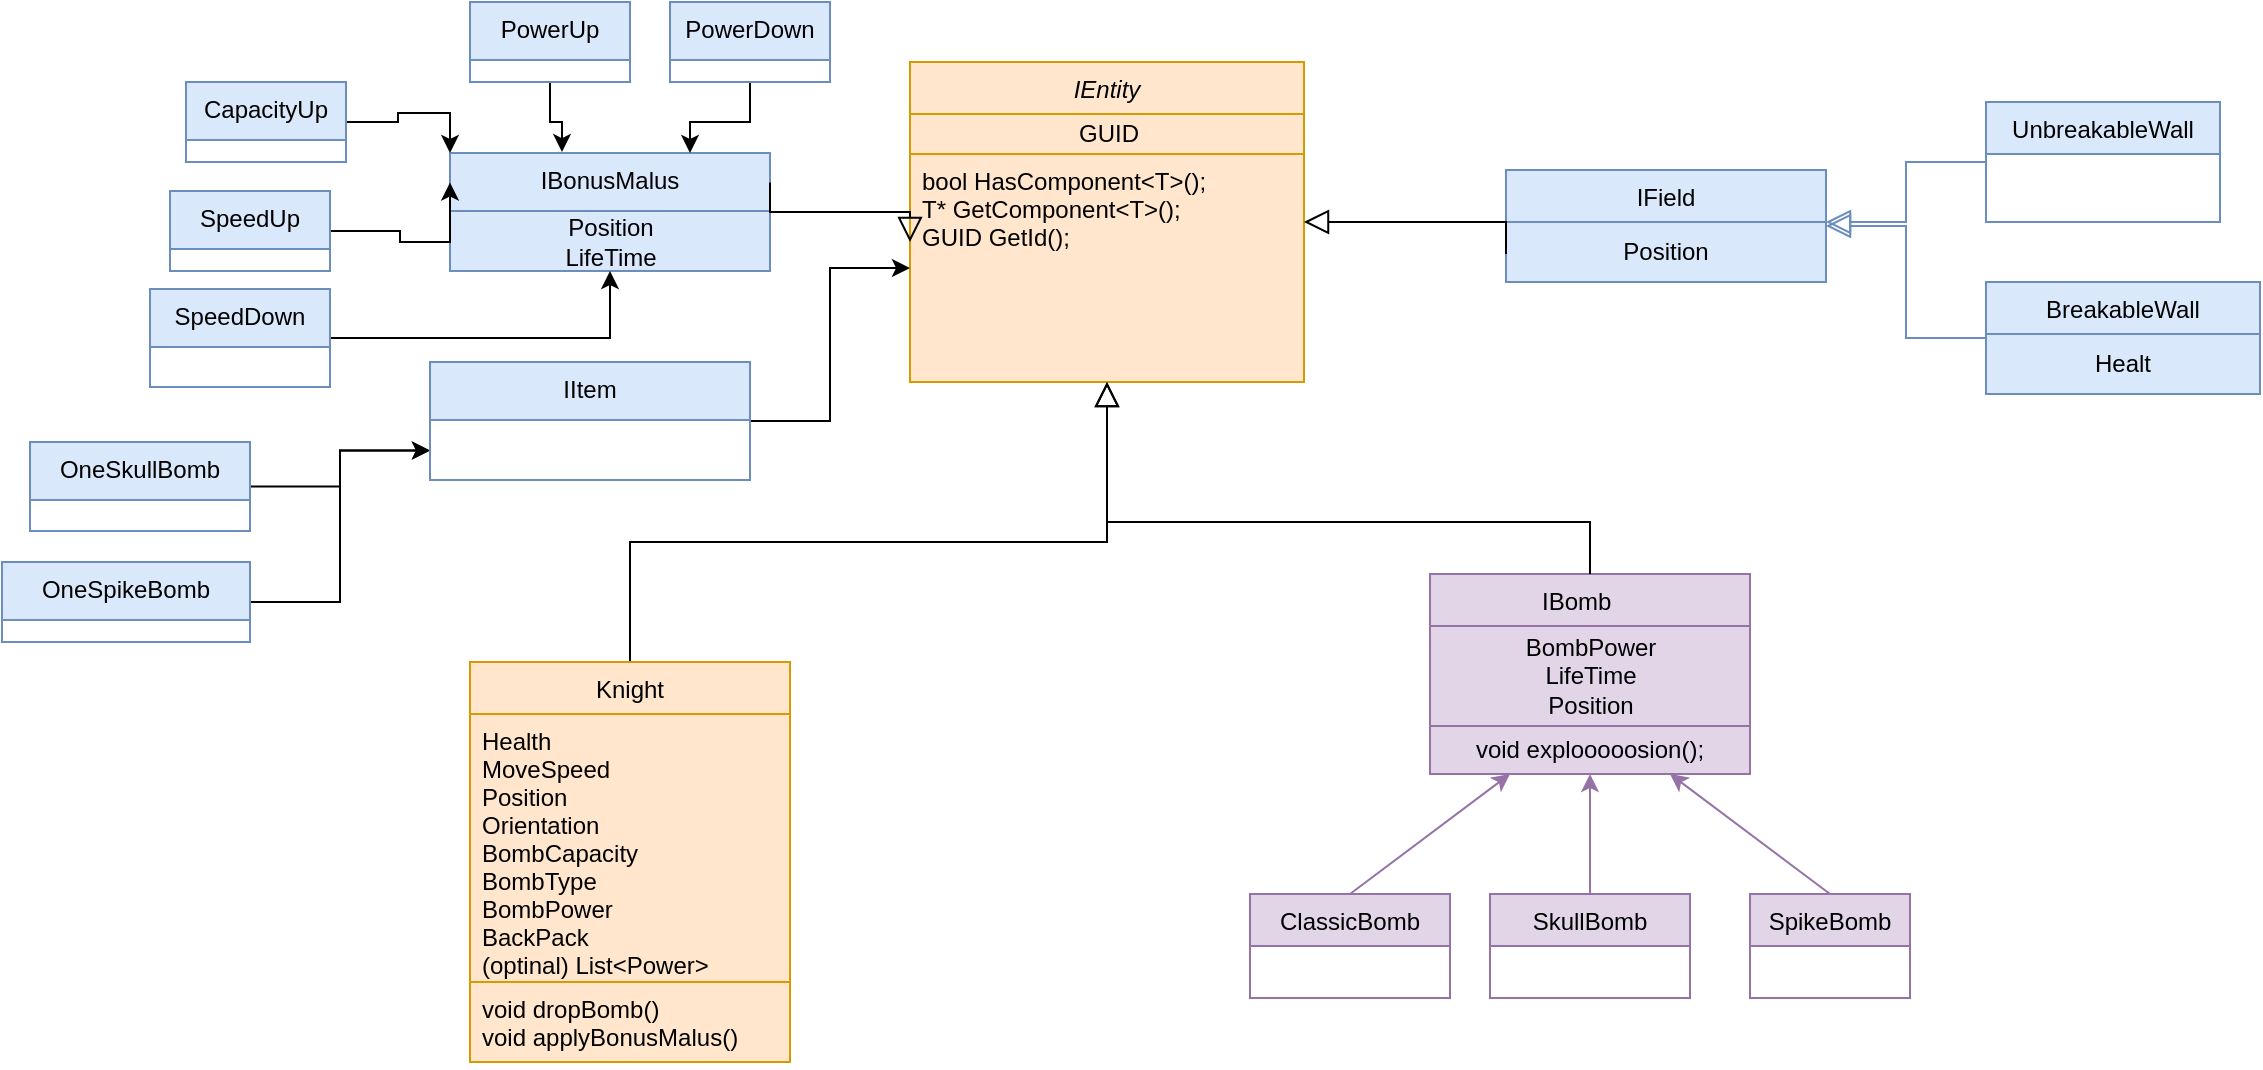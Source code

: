 <mxfile version="18.1.3" type="github" pages="4">
  <diagram id="C5RBs43oDa-KdzZeNtuy" name="Entity">
    <mxGraphModel dx="3076" dy="794" grid="1" gridSize="10" guides="1" tooltips="1" connect="1" arrows="1" fold="1" page="1" pageScale="1" pageWidth="827" pageHeight="1169" math="0" shadow="0">
      <root>
        <mxCell id="WIyWlLk6GJQsqaUBKTNV-0" />
        <mxCell id="WIyWlLk6GJQsqaUBKTNV-1" parent="WIyWlLk6GJQsqaUBKTNV-0" />
        <mxCell id="zkfFHV4jXpPFQw0GAbJ--0" value="IEntity" style="swimlane;fontStyle=2;align=center;verticalAlign=top;childLayout=stackLayout;horizontal=1;startSize=26;horizontalStack=0;resizeParent=1;resizeLast=0;collapsible=1;marginBottom=0;rounded=0;shadow=0;strokeWidth=1;fillColor=#ffe6cc;strokeColor=#d79b00;" parent="WIyWlLk6GJQsqaUBKTNV-1" vertex="1">
          <mxGeometry x="-900" y="60" width="197" height="160" as="geometry">
            <mxRectangle x="220" y="120" width="160" height="26" as="alternateBounds" />
          </mxGeometry>
        </mxCell>
        <mxCell id="5qYCSeuJUYiYYrYhOCEf-10" value="GUID" style="text;html=1;align=center;verticalAlign=middle;resizable=0;points=[];autosize=1;strokeColor=#d79b00;fillColor=#ffe6cc;" parent="zkfFHV4jXpPFQw0GAbJ--0" vertex="1">
          <mxGeometry y="26" width="197" height="20" as="geometry" />
        </mxCell>
        <mxCell id="5qYCSeuJUYiYYrYhOCEf-12" value="bool HasComponent&lt;T&gt;();&#xa;T* GetComponent&lt;T&gt;();&#xa;GUID GetId();" style="text;align=left;verticalAlign=top;spacingLeft=4;spacingRight=4;overflow=hidden;rotatable=0;points=[[0,0.5],[1,0.5]];portConstraint=eastwest;strokeColor=#d79b00;fillColor=#ffe6cc;" parent="zkfFHV4jXpPFQw0GAbJ--0" vertex="1">
          <mxGeometry y="46" width="197" height="114" as="geometry" />
        </mxCell>
        <mxCell id="zkfFHV4jXpPFQw0GAbJ--16" value="" style="endArrow=block;endSize=10;endFill=0;shadow=0;strokeWidth=1;rounded=0;edgeStyle=elbowEdgeStyle;elbow=vertical;exitX=0.5;exitY=0;exitDx=0;exitDy=0;entryX=0.5;entryY=1;entryDx=0;entryDy=0;" parent="WIyWlLk6GJQsqaUBKTNV-1" source="5qYCSeuJUYiYYrYhOCEf-31" target="zkfFHV4jXpPFQw0GAbJ--0" edge="1">
          <mxGeometry width="160" relative="1" as="geometry">
            <mxPoint x="-880" y="340" as="sourcePoint" />
            <mxPoint x="-940" y="251" as="targetPoint" />
            <Array as="points">
              <mxPoint x="-910" y="300" />
            </Array>
          </mxGeometry>
        </mxCell>
        <mxCell id="pifteaphSLK5if9iPqi3-0" value="IField" style="swimlane;fontStyle=0;align=center;verticalAlign=top;childLayout=stackLayout;horizontal=1;startSize=26;horizontalStack=0;resizeParent=1;resizeLast=0;collapsible=1;marginBottom=0;rounded=0;shadow=0;strokeWidth=1;fillColor=#dae8fc;strokeColor=#6c8ebf;" parent="WIyWlLk6GJQsqaUBKTNV-1" vertex="1">
          <mxGeometry x="-602" y="114" width="160" height="56" as="geometry">
            <mxRectangle x="130" y="380" width="160" height="26" as="alternateBounds" />
          </mxGeometry>
        </mxCell>
        <mxCell id="pifteaphSLK5if9iPqi3-10" value="Position" style="text;html=1;strokeColor=#6c8ebf;fillColor=#dae8fc;align=center;verticalAlign=middle;whiteSpace=wrap;rounded=0;" parent="pifteaphSLK5if9iPqi3-0" vertex="1">
          <mxGeometry y="26" width="160" height="30" as="geometry" />
        </mxCell>
        <mxCell id="pifteaphSLK5if9iPqi3-2" value="" style="endArrow=block;endSize=10;endFill=0;shadow=0;strokeWidth=1;rounded=0;edgeStyle=elbowEdgeStyle;elbow=vertical;entryX=1;entryY=0.5;entryDx=0;entryDy=0;exitX=0;exitY=0.75;exitDx=0;exitDy=0;" parent="WIyWlLk6GJQsqaUBKTNV-1" source="pifteaphSLK5if9iPqi3-0" target="zkfFHV4jXpPFQw0GAbJ--0" edge="1">
          <mxGeometry width="160" relative="1" as="geometry">
            <mxPoint x="-791.5" y="350.0" as="sourcePoint" />
            <mxPoint x="-630" y="130" as="targetPoint" />
            <Array as="points">
              <mxPoint x="-550" y="140" />
            </Array>
          </mxGeometry>
        </mxCell>
        <mxCell id="pifteaphSLK5if9iPqi3-3" value="BreakableWall" style="swimlane;fontStyle=0;align=center;verticalAlign=top;childLayout=stackLayout;horizontal=1;startSize=26;horizontalStack=0;resizeParent=1;resizeLast=0;collapsible=1;marginBottom=0;rounded=0;shadow=0;strokeWidth=1;fillColor=#dae8fc;strokeColor=#6c8ebf;" parent="WIyWlLk6GJQsqaUBKTNV-1" vertex="1">
          <mxGeometry x="-362" y="170" width="137" height="56" as="geometry">
            <mxRectangle x="130" y="380" width="160" height="26" as="alternateBounds" />
          </mxGeometry>
        </mxCell>
        <mxCell id="pifteaphSLK5if9iPqi3-8" value="Healt" style="text;html=1;strokeColor=#6c8ebf;fillColor=#dae8fc;align=center;verticalAlign=middle;whiteSpace=wrap;rounded=0;" parent="pifteaphSLK5if9iPqi3-3" vertex="1">
          <mxGeometry y="26" width="137" height="30" as="geometry" />
        </mxCell>
        <mxCell id="pifteaphSLK5if9iPqi3-4" value="UnbreakableWall" style="swimlane;fontStyle=0;align=center;verticalAlign=top;childLayout=stackLayout;horizontal=1;startSize=26;horizontalStack=0;resizeParent=1;resizeLast=0;collapsible=1;marginBottom=0;rounded=0;shadow=0;strokeWidth=1;fillColor=#dae8fc;strokeColor=#6c8ebf;" parent="WIyWlLk6GJQsqaUBKTNV-1" vertex="1">
          <mxGeometry x="-362" y="80" width="117" height="60" as="geometry">
            <mxRectangle x="130" y="380" width="160" height="26" as="alternateBounds" />
          </mxGeometry>
        </mxCell>
        <mxCell id="pifteaphSLK5if9iPqi3-5" value="" style="endArrow=block;endSize=10;endFill=0;shadow=0;strokeWidth=1;rounded=0;edgeStyle=elbowEdgeStyle;elbow=vertical;entryX=1;entryY=0.5;entryDx=0;entryDy=0;fillColor=#dae8fc;strokeColor=#6c8ebf;" parent="WIyWlLk6GJQsqaUBKTNV-1" source="pifteaphSLK5if9iPqi3-3" target="pifteaphSLK5if9iPqi3-0" edge="1">
          <mxGeometry width="160" relative="1" as="geometry">
            <mxPoint x="-820.5" y="364.0" as="sourcePoint" />
            <mxPoint x="-820.5" y="242" as="targetPoint" />
          </mxGeometry>
        </mxCell>
        <mxCell id="pifteaphSLK5if9iPqi3-6" value="" style="endArrow=block;endSize=10;endFill=0;shadow=0;strokeWidth=1;rounded=0;edgeStyle=elbowEdgeStyle;elbow=vertical;fillColor=#dae8fc;strokeColor=#6c8ebf;entryX=1;entryY=0;entryDx=0;entryDy=0;" parent="WIyWlLk6GJQsqaUBKTNV-1" source="pifteaphSLK5if9iPqi3-4" target="pifteaphSLK5if9iPqi3-10" edge="1">
          <mxGeometry width="160" relative="1" as="geometry">
            <mxPoint x="-810.5" y="374.0" as="sourcePoint" />
            <mxPoint x="-379" y="174" as="targetPoint" />
          </mxGeometry>
        </mxCell>
        <mxCell id="5qYCSeuJUYiYYrYhOCEf-0" value="IBomb    " style="swimlane;fontStyle=0;align=center;verticalAlign=top;childLayout=stackLayout;horizontal=1;startSize=26;horizontalStack=0;resizeParent=1;resizeLast=0;collapsible=1;marginBottom=0;rounded=0;shadow=0;strokeWidth=1;fillColor=#e1d5e7;strokeColor=#9673a6;" parent="WIyWlLk6GJQsqaUBKTNV-1" vertex="1">
          <mxGeometry x="-640" y="316" width="160" height="100" as="geometry">
            <mxRectangle x="340" y="380" width="170" height="26" as="alternateBounds" />
          </mxGeometry>
        </mxCell>
        <mxCell id="5qYCSeuJUYiYYrYhOCEf-7" value="&lt;span style=&quot;text-align: left;&quot;&gt;BombPower&lt;/span&gt;&lt;br&gt;LifeTime&lt;br&gt;Position" style="text;html=1;align=center;verticalAlign=middle;resizable=0;points=[];autosize=1;strokeColor=#9673a6;fillColor=#e1d5e7;" parent="5qYCSeuJUYiYYrYhOCEf-0" vertex="1">
          <mxGeometry y="26" width="160" height="50" as="geometry" />
        </mxCell>
        <mxCell id="5qYCSeuJUYiYYrYhOCEf-29" style="edgeStyle=orthogonalEdgeStyle;rounded=0;orthogonalLoop=1;jettySize=auto;html=1;exitX=0.75;exitY=1;exitDx=0;exitDy=0;entryX=0.75;entryY=1;entryDx=0;entryDy=0;fillColor=#e1d5e7;strokeColor=#9673a6;" parent="5qYCSeuJUYiYYrYhOCEf-0" source="5qYCSeuJUYiYYrYhOCEf-17" target="5qYCSeuJUYiYYrYhOCEf-0" edge="1">
          <mxGeometry relative="1" as="geometry" />
        </mxCell>
        <mxCell id="5qYCSeuJUYiYYrYhOCEf-17" value="void explooooosion();" style="rounded=0;whiteSpace=wrap;html=1;fillColor=#e1d5e7;strokeColor=#9673a6;" parent="5qYCSeuJUYiYYrYhOCEf-0" vertex="1">
          <mxGeometry y="76" width="160" height="24" as="geometry" />
        </mxCell>
        <mxCell id="PsEo_9m_xBXRtt-Qtowm-5" value="" style="endArrow=block;endSize=10;endFill=0;shadow=0;strokeWidth=1;rounded=0;edgeStyle=elbowEdgeStyle;elbow=vertical;entryX=0.5;entryY=1;entryDx=0;entryDy=0;exitX=0.5;exitY=0;exitDx=0;exitDy=0;" parent="WIyWlLk6GJQsqaUBKTNV-1" source="5qYCSeuJUYiYYrYhOCEf-0" target="zkfFHV4jXpPFQw0GAbJ--0" edge="1">
          <mxGeometry width="160" relative="1" as="geometry">
            <mxPoint x="-640" y="340" as="sourcePoint" />
            <mxPoint x="-800" y="220" as="targetPoint" />
            <Array as="points">
              <mxPoint x="-730" y="290" />
            </Array>
          </mxGeometry>
        </mxCell>
        <mxCell id="5qYCSeuJUYiYYrYhOCEf-4" value="ClassicBomb" style="swimlane;fontStyle=0;align=center;verticalAlign=top;childLayout=stackLayout;horizontal=1;startSize=26;horizontalStack=0;resizeParent=1;resizeLast=0;collapsible=1;marginBottom=0;rounded=0;shadow=0;strokeWidth=1;fillColor=#e1d5e7;strokeColor=#9673a6;" parent="WIyWlLk6GJQsqaUBKTNV-1" vertex="1">
          <mxGeometry x="-730" y="476" width="100" height="52" as="geometry">
            <mxRectangle x="340" y="380" width="170" height="26" as="alternateBounds" />
          </mxGeometry>
        </mxCell>
        <mxCell id="5qYCSeuJUYiYYrYhOCEf-13" value="SpikeBomb" style="swimlane;fontStyle=0;align=center;verticalAlign=top;childLayout=stackLayout;horizontal=1;startSize=26;horizontalStack=0;resizeParent=1;resizeLast=0;collapsible=1;marginBottom=0;rounded=0;shadow=0;strokeWidth=1;fillColor=#e1d5e7;strokeColor=#9673a6;" parent="WIyWlLk6GJQsqaUBKTNV-1" vertex="1">
          <mxGeometry x="-480" y="476" width="80" height="52" as="geometry">
            <mxRectangle x="340" y="380" width="170" height="26" as="alternateBounds" />
          </mxGeometry>
        </mxCell>
        <mxCell id="5qYCSeuJUYiYYrYhOCEf-23" value="" style="endArrow=classic;html=1;rounded=0;entryX=0.25;entryY=1;entryDx=0;entryDy=0;exitX=0.5;exitY=0;exitDx=0;exitDy=0;fillColor=#e1d5e7;strokeColor=#9673a6;" parent="WIyWlLk6GJQsqaUBKTNV-1" source="5qYCSeuJUYiYYrYhOCEf-4" target="5qYCSeuJUYiYYrYhOCEf-0" edge="1">
          <mxGeometry width="50" height="50" relative="1" as="geometry">
            <mxPoint x="-720" y="406" as="sourcePoint" />
            <mxPoint x="-670" y="356" as="targetPoint" />
          </mxGeometry>
        </mxCell>
        <mxCell id="5qYCSeuJUYiYYrYhOCEf-24" value="" style="endArrow=classic;html=1;rounded=0;entryX=0.75;entryY=1;entryDx=0;entryDy=0;exitX=0.5;exitY=0;exitDx=0;exitDy=0;fillColor=#e1d5e7;strokeColor=#9673a6;" parent="WIyWlLk6GJQsqaUBKTNV-1" source="5qYCSeuJUYiYYrYhOCEf-13" target="5qYCSeuJUYiYYrYhOCEf-17" edge="1">
          <mxGeometry width="50" height="50" relative="1" as="geometry">
            <mxPoint x="-580" y="514" as="sourcePoint" />
            <mxPoint x="-530" y="476.0" as="targetPoint" />
          </mxGeometry>
        </mxCell>
        <mxCell id="9gQlc3UvzQQbZU1a2G_2-1" style="edgeStyle=orthogonalEdgeStyle;rounded=0;orthogonalLoop=1;jettySize=auto;html=1;entryX=0.5;entryY=1;entryDx=0;entryDy=0;fillColor=#e1d5e7;strokeColor=#9673a6;" parent="WIyWlLk6GJQsqaUBKTNV-1" source="5qYCSeuJUYiYYrYhOCEf-25" target="5qYCSeuJUYiYYrYhOCEf-0" edge="1">
          <mxGeometry relative="1" as="geometry" />
        </mxCell>
        <mxCell id="5qYCSeuJUYiYYrYhOCEf-25" value="SkullBomb" style="swimlane;fontStyle=0;align=center;verticalAlign=top;childLayout=stackLayout;horizontal=1;startSize=26;horizontalStack=0;resizeParent=1;resizeLast=0;collapsible=1;marginBottom=0;rounded=0;shadow=0;strokeWidth=1;fillColor=#e1d5e7;strokeColor=#9673a6;" parent="WIyWlLk6GJQsqaUBKTNV-1" vertex="1">
          <mxGeometry x="-610" y="476" width="100" height="52" as="geometry">
            <mxRectangle x="340" y="380" width="170" height="26" as="alternateBounds" />
          </mxGeometry>
        </mxCell>
        <mxCell id="5qYCSeuJUYiYYrYhOCEf-31" value="Knight" style="swimlane;fontStyle=0;align=center;verticalAlign=top;childLayout=stackLayout;horizontal=1;startSize=26;horizontalStack=0;resizeParent=1;resizeLast=0;collapsible=1;marginBottom=0;rounded=0;shadow=0;strokeWidth=1;fillColor=#ffe6cc;strokeColor=#d79b00;" parent="WIyWlLk6GJQsqaUBKTNV-1" vertex="1">
          <mxGeometry x="-1120" y="360" width="160" height="200" as="geometry">
            <mxRectangle x="130" y="380" width="160" height="26" as="alternateBounds" />
          </mxGeometry>
        </mxCell>
        <mxCell id="5qYCSeuJUYiYYrYhOCEf-32" value="Health&#xa;MoveSpeed&#xa;Position&#xa;Orientation&#xa;BombCapacity&#xa;BombType&#xa;BombPower&#xa;BackPack&#xa;(optinal) List&lt;Power&gt;" style="text;align=left;verticalAlign=top;spacingLeft=4;spacingRight=4;overflow=hidden;rotatable=0;points=[[0,0.5],[1,0.5]];portConstraint=eastwest;fillColor=#ffe6cc;strokeColor=#d79b00;" parent="5qYCSeuJUYiYYrYhOCEf-31" vertex="1">
          <mxGeometry y="26" width="160" height="134" as="geometry" />
        </mxCell>
        <mxCell id="5qYCSeuJUYiYYrYhOCEf-33" value="void dropBomb()&#xa;void applyBonusMalus()" style="text;align=left;verticalAlign=top;spacingLeft=4;spacingRight=4;overflow=hidden;rotatable=0;points=[[0,0.5],[1,0.5]];portConstraint=eastwest;fillColor=#ffe6cc;strokeColor=#d79b00;" parent="5qYCSeuJUYiYYrYhOCEf-31" vertex="1">
          <mxGeometry y="160" width="160" height="40" as="geometry" />
        </mxCell>
        <mxCell id="5qYCSeuJUYiYYrYhOCEf-34" value="IBonusMalus" style="swimlane;fontStyle=0;align=center;verticalAlign=top;childLayout=stackLayout;horizontal=1;startSize=29;horizontalStack=0;resizeParent=1;resizeLast=0;collapsible=1;marginBottom=0;rounded=0;shadow=0;strokeWidth=1;fillColor=#dae8fc;strokeColor=#6c8ebf;" parent="WIyWlLk6GJQsqaUBKTNV-1" vertex="1">
          <mxGeometry x="-1130" y="105.5" width="160" height="59" as="geometry">
            <mxRectangle x="130" y="380" width="160" height="26" as="alternateBounds" />
          </mxGeometry>
        </mxCell>
        <mxCell id="5qYCSeuJUYiYYrYhOCEf-35" value="Position&lt;br&gt;LifeTime" style="text;html=1;align=center;verticalAlign=middle;resizable=0;points=[];autosize=1;fillColor=#dae8fc;strokeColor=#6c8ebf;" parent="5qYCSeuJUYiYYrYhOCEf-34" vertex="1">
          <mxGeometry y="29" width="160" height="30" as="geometry" />
        </mxCell>
        <mxCell id="5qYCSeuJUYiYYrYhOCEf-39" value="" style="endArrow=block;endSize=10;endFill=0;shadow=0;strokeWidth=1;rounded=0;edgeStyle=elbowEdgeStyle;elbow=vertical;exitX=1;exitY=0.25;exitDx=0;exitDy=0;" parent="WIyWlLk6GJQsqaUBKTNV-1" source="5qYCSeuJUYiYYrYhOCEf-34" edge="1">
          <mxGeometry width="160" relative="1" as="geometry">
            <mxPoint x="-1060" y="170" as="sourcePoint" />
            <mxPoint x="-900" y="150" as="targetPoint" />
          </mxGeometry>
        </mxCell>
        <mxCell id="5qYCSeuJUYiYYrYhOCEf-74" style="edgeStyle=orthogonalEdgeStyle;rounded=0;orthogonalLoop=1;jettySize=auto;html=1;entryX=0.35;entryY=-0.008;entryDx=0;entryDy=0;entryPerimeter=0;" parent="WIyWlLk6GJQsqaUBKTNV-1" source="5qYCSeuJUYiYYrYhOCEf-42" target="5qYCSeuJUYiYYrYhOCEf-34" edge="1">
          <mxGeometry relative="1" as="geometry" />
        </mxCell>
        <mxCell id="5qYCSeuJUYiYYrYhOCEf-42" value="PowerUp" style="swimlane;fontStyle=0;align=center;verticalAlign=top;childLayout=stackLayout;horizontal=1;startSize=29;horizontalStack=0;resizeParent=1;resizeLast=0;collapsible=1;marginBottom=0;rounded=0;shadow=0;strokeWidth=1;fillColor=#dae8fc;strokeColor=#6c8ebf;" parent="WIyWlLk6GJQsqaUBKTNV-1" vertex="1">
          <mxGeometry x="-1120" y="30" width="80" height="40" as="geometry">
            <mxRectangle x="130" y="380" width="160" height="26" as="alternateBounds" />
          </mxGeometry>
        </mxCell>
        <mxCell id="5qYCSeuJUYiYYrYhOCEf-78" style="edgeStyle=orthogonalEdgeStyle;rounded=0;orthogonalLoop=1;jettySize=auto;html=1;entryX=0;entryY=0.25;entryDx=0;entryDy=0;" parent="WIyWlLk6GJQsqaUBKTNV-1" source="5qYCSeuJUYiYYrYhOCEf-47" target="5qYCSeuJUYiYYrYhOCEf-34" edge="1">
          <mxGeometry relative="1" as="geometry">
            <Array as="points">
              <mxPoint x="-1155" y="145" />
              <mxPoint x="-1155" y="150" />
            </Array>
          </mxGeometry>
        </mxCell>
        <mxCell id="5qYCSeuJUYiYYrYhOCEf-47" value="SpeedUp" style="swimlane;fontStyle=0;align=center;verticalAlign=top;childLayout=stackLayout;horizontal=1;startSize=29;horizontalStack=0;resizeParent=1;resizeLast=0;collapsible=1;marginBottom=0;rounded=0;shadow=0;strokeWidth=1;fillColor=#dae8fc;strokeColor=#6c8ebf;" parent="WIyWlLk6GJQsqaUBKTNV-1" vertex="1">
          <mxGeometry x="-1270" y="124.5" width="80" height="40" as="geometry">
            <mxRectangle x="130" y="380" width="160" height="26" as="alternateBounds" />
          </mxGeometry>
        </mxCell>
        <mxCell id="5qYCSeuJUYiYYrYhOCEf-79" style="edgeStyle=orthogonalEdgeStyle;rounded=0;orthogonalLoop=1;jettySize=auto;html=1;exitX=1;exitY=0.5;exitDx=0;exitDy=0;" parent="WIyWlLk6GJQsqaUBKTNV-1" source="5qYCSeuJUYiYYrYhOCEf-51" target="5qYCSeuJUYiYYrYhOCEf-35" edge="1">
          <mxGeometry relative="1" as="geometry" />
        </mxCell>
        <mxCell id="5qYCSeuJUYiYYrYhOCEf-51" value="SpeedDown" style="swimlane;fontStyle=0;align=center;verticalAlign=top;childLayout=stackLayout;horizontal=1;startSize=29;horizontalStack=0;resizeParent=1;resizeLast=0;collapsible=1;marginBottom=0;rounded=0;shadow=0;strokeWidth=1;fillColor=#dae8fc;strokeColor=#6c8ebf;" parent="WIyWlLk6GJQsqaUBKTNV-1" vertex="1">
          <mxGeometry x="-1280" y="173.5" width="90" height="49" as="geometry">
            <mxRectangle x="130" y="380" width="160" height="26" as="alternateBounds" />
          </mxGeometry>
        </mxCell>
        <mxCell id="5qYCSeuJUYiYYrYhOCEf-76" style="edgeStyle=orthogonalEdgeStyle;rounded=0;orthogonalLoop=1;jettySize=auto;html=1;entryX=0;entryY=0;entryDx=0;entryDy=0;" parent="WIyWlLk6GJQsqaUBKTNV-1" source="5qYCSeuJUYiYYrYhOCEf-53" target="5qYCSeuJUYiYYrYhOCEf-34" edge="1">
          <mxGeometry relative="1" as="geometry" />
        </mxCell>
        <mxCell id="5qYCSeuJUYiYYrYhOCEf-53" value="CapacityUp" style="swimlane;fontStyle=0;align=center;verticalAlign=top;childLayout=stackLayout;horizontal=1;startSize=29;horizontalStack=0;resizeParent=1;resizeLast=0;collapsible=1;marginBottom=0;rounded=0;shadow=0;strokeWidth=1;fillColor=#dae8fc;strokeColor=#6c8ebf;" parent="WIyWlLk6GJQsqaUBKTNV-1" vertex="1">
          <mxGeometry x="-1262" y="70" width="80" height="40" as="geometry">
            <mxRectangle x="130" y="380" width="160" height="26" as="alternateBounds" />
          </mxGeometry>
        </mxCell>
        <mxCell id="sA8n1l4aLInA6auTdc-I-3" style="edgeStyle=orthogonalEdgeStyle;rounded=0;orthogonalLoop=1;jettySize=auto;html=1;entryX=0;entryY=0.75;entryDx=0;entryDy=0;" edge="1" parent="WIyWlLk6GJQsqaUBKTNV-1" source="5qYCSeuJUYiYYrYhOCEf-57" target="sA8n1l4aLInA6auTdc-I-0">
          <mxGeometry relative="1" as="geometry" />
        </mxCell>
        <mxCell id="5qYCSeuJUYiYYrYhOCEf-57" value="OneSpikeBomb" style="swimlane;fontStyle=0;align=center;verticalAlign=top;childLayout=stackLayout;horizontal=1;startSize=29;horizontalStack=0;resizeParent=1;resizeLast=0;collapsible=1;marginBottom=0;rounded=0;shadow=0;strokeWidth=1;fillColor=#dae8fc;strokeColor=#6c8ebf;" parent="WIyWlLk6GJQsqaUBKTNV-1" vertex="1">
          <mxGeometry x="-1354" y="310" width="124" height="40" as="geometry">
            <mxRectangle x="130" y="380" width="160" height="26" as="alternateBounds" />
          </mxGeometry>
        </mxCell>
        <mxCell id="5qYCSeuJUYiYYrYhOCEf-75" style="edgeStyle=orthogonalEdgeStyle;rounded=0;orthogonalLoop=1;jettySize=auto;html=1;entryX=0.75;entryY=0;entryDx=0;entryDy=0;" parent="WIyWlLk6GJQsqaUBKTNV-1" source="5qYCSeuJUYiYYrYhOCEf-45" target="5qYCSeuJUYiYYrYhOCEf-34" edge="1">
          <mxGeometry relative="1" as="geometry" />
        </mxCell>
        <mxCell id="5qYCSeuJUYiYYrYhOCEf-45" value="PowerDown" style="swimlane;fontStyle=0;align=center;verticalAlign=top;childLayout=stackLayout;horizontal=1;startSize=29;horizontalStack=0;resizeParent=1;resizeLast=0;collapsible=1;marginBottom=0;rounded=0;shadow=0;strokeWidth=1;fillColor=#dae8fc;strokeColor=#6c8ebf;" parent="WIyWlLk6GJQsqaUBKTNV-1" vertex="1">
          <mxGeometry x="-1020" y="30" width="80" height="40" as="geometry">
            <mxRectangle x="130" y="380" width="160" height="26" as="alternateBounds" />
          </mxGeometry>
        </mxCell>
        <mxCell id="sA8n1l4aLInA6auTdc-I-2" style="edgeStyle=orthogonalEdgeStyle;rounded=0;orthogonalLoop=1;jettySize=auto;html=1;entryX=0;entryY=0.75;entryDx=0;entryDy=0;" edge="1" parent="WIyWlLk6GJQsqaUBKTNV-1" source="5qYCSeuJUYiYYrYhOCEf-60" target="sA8n1l4aLInA6auTdc-I-0">
          <mxGeometry relative="1" as="geometry" />
        </mxCell>
        <mxCell id="5qYCSeuJUYiYYrYhOCEf-60" value="OneSkullBomb" style="swimlane;fontStyle=0;align=center;verticalAlign=top;childLayout=stackLayout;horizontal=1;startSize=29;horizontalStack=0;resizeParent=1;resizeLast=0;collapsible=1;marginBottom=0;rounded=0;shadow=0;strokeWidth=1;fillColor=#dae8fc;strokeColor=#6c8ebf;" parent="WIyWlLk6GJQsqaUBKTNV-1" vertex="1">
          <mxGeometry x="-1340" y="250" width="110" height="44.5" as="geometry">
            <mxRectangle x="130" y="380" width="160" height="26" as="alternateBounds" />
          </mxGeometry>
        </mxCell>
        <mxCell id="sA8n1l4aLInA6auTdc-I-4" style="edgeStyle=orthogonalEdgeStyle;rounded=0;orthogonalLoop=1;jettySize=auto;html=1;" edge="1" parent="WIyWlLk6GJQsqaUBKTNV-1" source="sA8n1l4aLInA6auTdc-I-0" target="5qYCSeuJUYiYYrYhOCEf-12">
          <mxGeometry relative="1" as="geometry" />
        </mxCell>
        <mxCell id="sA8n1l4aLInA6auTdc-I-0" value="IItem" style="swimlane;fontStyle=0;align=center;verticalAlign=top;childLayout=stackLayout;horizontal=1;startSize=29;horizontalStack=0;resizeParent=1;resizeLast=0;collapsible=1;marginBottom=0;rounded=0;shadow=0;strokeWidth=1;fillColor=#dae8fc;strokeColor=#6c8ebf;" vertex="1" parent="WIyWlLk6GJQsqaUBKTNV-1">
          <mxGeometry x="-1140" y="210" width="160" height="59" as="geometry">
            <mxRectangle x="130" y="380" width="160" height="26" as="alternateBounds" />
          </mxGeometry>
        </mxCell>
      </root>
    </mxGraphModel>
  </diagram>
  <diagram id="P7ZYKNzJO6TBV-RXqcA2" name="Components">
    <mxGraphModel dx="1673" dy="934" grid="1" gridSize="10" guides="1" tooltips="1" connect="1" arrows="1" fold="1" page="1" pageScale="1" pageWidth="827" pageHeight="1169" math="0" shadow="0">
      <root>
        <mxCell id="0" />
        <mxCell id="1" parent="0" />
        <mxCell id="KCFxO8vaiqeZqYiPWBGx-1" value="IComponent" style="swimlane;fontStyle=2;align=center;verticalAlign=top;childLayout=stackLayout;horizontal=1;startSize=26;horizontalStack=0;resizeParent=1;resizeLast=0;collapsible=1;marginBottom=0;rounded=0;shadow=0;strokeWidth=1;fillColor=#ffe6cc;strokeColor=#d79b00;" parent="1" vertex="1">
          <mxGeometry x="667" y="620" width="160" height="78" as="geometry">
            <mxRectangle x="220" y="120" width="160" height="26" as="alternateBounds" />
          </mxGeometry>
        </mxCell>
        <mxCell id="KCFxO8vaiqeZqYiPWBGx-2" value="Healt" style="swimlane;fontStyle=0;align=center;verticalAlign=top;childLayout=stackLayout;horizontal=1;startSize=26;horizontalStack=0;resizeParent=1;resizeLast=0;collapsible=1;marginBottom=0;rounded=0;shadow=0;strokeWidth=1;fillColor=#dae8fc;strokeColor=#6c8ebf;" parent="1" vertex="1">
          <mxGeometry x="20" y="890" width="190" height="120" as="geometry">
            <mxRectangle x="130" y="380" width="160" height="26" as="alternateBounds" />
          </mxGeometry>
        </mxCell>
        <mxCell id="VcB2ZQ1oiTqsEMnRflsc-9" value="int HP" style="rounded=0;whiteSpace=wrap;html=1;fillColor=#dae8fc;strokeColor=#6c8ebf;" parent="KCFxO8vaiqeZqYiPWBGx-2" vertex="1">
          <mxGeometry y="26" width="190" height="32" as="geometry" />
        </mxCell>
        <mxCell id="KCFxO8vaiqeZqYiPWBGx-4" value="Healt(int initialHealtPoints)&#xa;void loose(int value)&#xa;void gain(int value)&#xa;bool dead()" style="text;align=left;verticalAlign=top;spacingLeft=4;spacingRight=4;overflow=hidden;rotatable=0;points=[[0,0.5],[1,0.5]];portConstraint=eastwest;rounded=0;shadow=0;html=0;fillColor=#dae8fc;strokeColor=#6c8ebf;" parent="KCFxO8vaiqeZqYiPWBGx-2" vertex="1">
          <mxGeometry y="58" width="190" height="62" as="geometry" />
        </mxCell>
        <mxCell id="KCFxO8vaiqeZqYiPWBGx-5" value="" style="endArrow=block;endSize=10;endFill=0;shadow=0;strokeWidth=1;rounded=0;edgeStyle=elbowEdgeStyle;elbow=vertical;entryX=0.25;entryY=1;entryDx=0;entryDy=0;fillColor=#dae8fc;strokeColor=#6c8ebf;" parent="1" source="KCFxO8vaiqeZqYiPWBGx-2" target="KCFxO8vaiqeZqYiPWBGx-1" edge="1">
          <mxGeometry width="160" relative="1" as="geometry">
            <mxPoint x="290" y="733" as="sourcePoint" />
            <mxPoint x="290" y="733" as="targetPoint" />
          </mxGeometry>
        </mxCell>
        <mxCell id="KCFxO8vaiqeZqYiPWBGx-6" value="Lifetime" style="swimlane;fontStyle=0;align=center;verticalAlign=top;childLayout=stackLayout;horizontal=1;startSize=26;horizontalStack=0;resizeParent=1;resizeLast=0;collapsible=1;marginBottom=0;rounded=0;shadow=0;strokeWidth=1;fillColor=#e1d5e7;strokeColor=#9673a6;" parent="1" vertex="1">
          <mxGeometry x="230" y="890" width="250" height="152" as="geometry">
            <mxRectangle x="340" y="380" width="170" height="26" as="alternateBounds" />
          </mxGeometry>
        </mxCell>
        <mxCell id="VcB2ZQ1oiTqsEMnRflsc-10" value="DateTime start&lt;br&gt;TimeSpan lifeSpan" style="rounded=0;whiteSpace=wrap;html=1;fillColor=#e1d5e7;strokeColor=#9673a6;" parent="KCFxO8vaiqeZqYiPWBGx-6" vertex="1">
          <mxGeometry y="26" width="250" height="32" as="geometry" />
        </mxCell>
        <mxCell id="KCFxO8vaiqeZqYiPWBGx-7" value="void update(TimeSpan lastUpdate)&#xa;boolean isOver()&#xa;LifeTime(DateTime start, TimeSpan duration)" style="text;align=left;verticalAlign=top;spacingLeft=4;spacingRight=4;overflow=hidden;rotatable=0;points=[[0,0.5],[1,0.5]];portConstraint=eastwest;fillColor=#e1d5e7;strokeColor=#9673a6;" parent="KCFxO8vaiqeZqYiPWBGx-6" vertex="1">
          <mxGeometry y="58" width="250" height="94" as="geometry" />
        </mxCell>
        <mxCell id="KCFxO8vaiqeZqYiPWBGx-8" value="" style="endArrow=block;endSize=10;endFill=0;shadow=0;strokeWidth=1;rounded=0;edgeStyle=elbowEdgeStyle;elbow=vertical;entryX=0.25;entryY=1;entryDx=0;entryDy=0;fillColor=#dae8fc;strokeColor=#6c8ebf;" parent="1" source="KCFxO8vaiqeZqYiPWBGx-6" target="KCFxO8vaiqeZqYiPWBGx-1" edge="1">
          <mxGeometry width="160" relative="1" as="geometry">
            <mxPoint x="300" y="903" as="sourcePoint" />
            <mxPoint x="400" y="801" as="targetPoint" />
          </mxGeometry>
        </mxCell>
        <mxCell id="VcB2ZQ1oiTqsEMnRflsc-36" style="edgeStyle=orthogonalEdgeStyle;rounded=0;orthogonalLoop=1;jettySize=auto;html=1;entryX=0.25;entryY=1;entryDx=0;entryDy=0;fillColor=#dae8fc;strokeColor=#6c8ebf;" parent="1" source="VcB2ZQ1oiTqsEMnRflsc-6" target="KCFxO8vaiqeZqYiPWBGx-1" edge="1">
          <mxGeometry relative="1" as="geometry" />
        </mxCell>
        <mxCell id="VcB2ZQ1oiTqsEMnRflsc-6" value="Position" style="swimlane;fontStyle=0;align=center;verticalAlign=top;childLayout=stackLayout;horizontal=1;startSize=26;horizontalStack=0;resizeParent=1;resizeLast=0;collapsible=1;marginBottom=0;rounded=0;shadow=0;strokeWidth=1;fillColor=#ffe6cc;strokeColor=#d79b00;" parent="1" vertex="1">
          <mxGeometry x="510" y="888" width="180" height="140" as="geometry">
            <mxRectangle x="340" y="380" width="170" height="26" as="alternateBounds" />
          </mxGeometry>
        </mxCell>
        <mxCell id="VcB2ZQ1oiTqsEMnRflsc-11" value="&lt;span style=&quot;text-align: left;&quot;&gt;vector2d position&lt;br&gt;&lt;/span&gt;" style="rounded=0;whiteSpace=wrap;html=1;fillColor=#ffe6cc;strokeColor=#d79b00;" parent="VcB2ZQ1oiTqsEMnRflsc-6" vertex="1">
          <mxGeometry y="26" width="180" height="32" as="geometry" />
        </mxCell>
        <mxCell id="VcB2ZQ1oiTqsEMnRflsc-7" value="Position(double x, double y)&#xa;vector2d getPosition()&#xa;" style="text;align=left;verticalAlign=top;spacingLeft=4;spacingRight=4;overflow=hidden;rotatable=0;points=[[0,0.5],[1,0.5]];portConstraint=eastwest;fillColor=#ffe6cc;strokeColor=#d79b00;" parent="VcB2ZQ1oiTqsEMnRflsc-6" vertex="1">
          <mxGeometry y="58" width="180" height="82" as="geometry" />
        </mxCell>
        <mxCell id="VcB2ZQ1oiTqsEMnRflsc-22" value="Orientation" style="swimlane;fontStyle=0;align=center;verticalAlign=top;childLayout=stackLayout;horizontal=1;startSize=26;horizontalStack=0;resizeParent=1;resizeLast=0;collapsible=1;marginBottom=0;rounded=0;shadow=0;strokeWidth=1;fillColor=#ffe6cc;strokeColor=#d79b00;" parent="1" vertex="1">
          <mxGeometry x="720" y="900" width="190" height="60" as="geometry">
            <mxRectangle x="130" y="380" width="160" height="26" as="alternateBounds" />
          </mxGeometry>
        </mxCell>
        <mxCell id="VcB2ZQ1oiTqsEMnRflsc-25" value="" style="endArrow=block;endSize=10;endFill=0;shadow=0;strokeWidth=1;rounded=0;edgeStyle=elbowEdgeStyle;elbow=vertical;entryX=0.75;entryY=1;entryDx=0;entryDy=0;fillColor=#dae8fc;strokeColor=#6c8ebf;" parent="1" source="VcB2ZQ1oiTqsEMnRflsc-22" target="KCFxO8vaiqeZqYiPWBGx-1" edge="1">
          <mxGeometry width="160" relative="1" as="geometry">
            <mxPoint x="990" y="743" as="sourcePoint" />
            <mxPoint x="1090" y="798" as="targetPoint" />
          </mxGeometry>
        </mxCell>
        <mxCell id="VcB2ZQ1oiTqsEMnRflsc-41" style="edgeStyle=orthogonalEdgeStyle;rounded=0;orthogonalLoop=1;jettySize=auto;html=1;entryX=1;entryY=1;entryDx=0;entryDy=0;fillColor=#dae8fc;strokeColor=#6c8ebf;" parent="1" source="VcB2ZQ1oiTqsEMnRflsc-26" target="KCFxO8vaiqeZqYiPWBGx-1" edge="1">
          <mxGeometry relative="1" as="geometry">
            <Array as="points">
              <mxPoint x="985" y="810" />
              <mxPoint x="827" y="810" />
            </Array>
          </mxGeometry>
        </mxCell>
        <mxCell id="VcB2ZQ1oiTqsEMnRflsc-26" value="BombCapacity" style="swimlane;fontStyle=0;align=center;verticalAlign=top;childLayout=stackLayout;horizontal=1;startSize=26;horizontalStack=0;resizeParent=1;resizeLast=0;collapsible=1;marginBottom=0;rounded=0;shadow=0;strokeWidth=1;fillColor=#e1d5e7;strokeColor=#9673a6;" parent="1" vertex="1">
          <mxGeometry x="930" y="900" width="110" height="50" as="geometry">
            <mxRectangle x="340" y="380" width="170" height="26" as="alternateBounds" />
          </mxGeometry>
        </mxCell>
        <mxCell id="VcB2ZQ1oiTqsEMnRflsc-40" style="edgeStyle=orthogonalEdgeStyle;rounded=0;orthogonalLoop=1;jettySize=auto;html=1;entryX=1;entryY=1;entryDx=0;entryDy=0;exitX=0.5;exitY=0;exitDx=0;exitDy=0;fillColor=#dae8fc;strokeColor=#6c8ebf;" parent="1" source="VcB2ZQ1oiTqsEMnRflsc-31" target="KCFxO8vaiqeZqYiPWBGx-1" edge="1">
          <mxGeometry relative="1" as="geometry">
            <Array as="points">
              <mxPoint x="1130" y="899" />
              <mxPoint x="1130" y="810" />
              <mxPoint x="827" y="810" />
            </Array>
          </mxGeometry>
        </mxCell>
        <mxCell id="VcB2ZQ1oiTqsEMnRflsc-31" value="BombType" style="swimlane;fontStyle=0;align=center;verticalAlign=top;childLayout=stackLayout;horizontal=1;startSize=26;horizontalStack=0;resizeParent=1;resizeLast=0;collapsible=1;marginBottom=0;rounded=0;shadow=0;strokeWidth=1;fillColor=#e1d5e7;strokeColor=#9673a6;" parent="1" vertex="1">
          <mxGeometry x="1050" y="899" width="180" height="52" as="geometry">
            <mxRectangle x="340" y="380" width="170" height="26" as="alternateBounds" />
          </mxGeometry>
        </mxCell>
        <mxCell id="VcB2ZQ1oiTqsEMnRflsc-42" style="edgeStyle=orthogonalEdgeStyle;rounded=0;orthogonalLoop=1;jettySize=auto;html=1;entryX=1;entryY=1;entryDx=0;entryDy=0;fillColor=#dae8fc;strokeColor=#6c8ebf;" parent="1" source="VcB2ZQ1oiTqsEMnRflsc-38" target="KCFxO8vaiqeZqYiPWBGx-1" edge="1">
          <mxGeometry relative="1" as="geometry">
            <Array as="points">
              <mxPoint x="1340" y="810" />
              <mxPoint x="827" y="810" />
            </Array>
          </mxGeometry>
        </mxCell>
        <mxCell id="VcB2ZQ1oiTqsEMnRflsc-38" value="BombPower" style="swimlane;fontStyle=0;align=center;verticalAlign=top;childLayout=stackLayout;horizontal=1;startSize=26;horizontalStack=0;resizeParent=1;resizeLast=0;collapsible=1;marginBottom=0;rounded=0;shadow=0;strokeWidth=1;fillColor=#e1d5e7;strokeColor=#9673a6;" parent="1" vertex="1">
          <mxGeometry x="1250" y="900" width="180" height="52" as="geometry">
            <mxRectangle x="340" y="380" width="170" height="26" as="alternateBounds" />
          </mxGeometry>
        </mxCell>
      </root>
    </mxGraphModel>
  </diagram>
  <diagram id="kywROWC3MnGTriDKrUZh" name="Systems">
    <mxGraphModel dx="1422" dy="794" grid="1" gridSize="10" guides="1" tooltips="1" connect="1" arrows="1" fold="1" page="1" pageScale="1" pageWidth="827" pageHeight="1169" math="0" shadow="0">
      <root>
        <mxCell id="0" />
        <mxCell id="1" parent="0" />
        <mxCell id="8Iiqby4rLfHwTd-ICCUl-1" value="ISystem" style="swimlane;fontStyle=2;align=center;verticalAlign=top;childLayout=stackLayout;horizontal=1;startSize=26;horizontalStack=0;resizeParent=1;resizeLast=0;collapsible=1;marginBottom=0;rounded=0;shadow=0;strokeWidth=1;fillColor=#ffe6cc;strokeColor=#d79b00;" parent="1" vertex="1">
          <mxGeometry x="604" y="80" width="160" height="138" as="geometry">
            <mxRectangle x="220" y="120" width="160" height="26" as="alternateBounds" />
          </mxGeometry>
        </mxCell>
        <mxCell id="8Iiqby4rLfHwTd-ICCUl-2" value="removeEntity()" style="text;html=1;align=left;verticalAlign=middle;resizable=0;points=[];autosize=1;strokeColor=#d79b00;fillColor=#ffe6cc;" parent="8Iiqby4rLfHwTd-ICCUl-1" vertex="1">
          <mxGeometry y="26" width="160" height="20" as="geometry" />
        </mxCell>
        <mxCell id="8Iiqby4rLfHwTd-ICCUl-3" value="&lt;div style=&quot;&quot;&gt;&lt;span style=&quot;background-color: initial;&quot;&gt;addEntity()&lt;/span&gt;&lt;/div&gt;" style="text;html=1;align=left;verticalAlign=middle;resizable=0;points=[];autosize=1;strokeColor=#d79b00;fillColor=#ffe6cc;" parent="8Iiqby4rLfHwTd-ICCUl-1" vertex="1">
          <mxGeometry y="46" width="160" height="20" as="geometry" />
        </mxCell>
        <mxCell id="8Iiqby4rLfHwTd-ICCUl-4" value="update(elapsedTime)" style="text;html=1;align=left;verticalAlign=middle;resizable=0;points=[];autosize=1;strokeColor=#d79b00;fillColor=#ffe6cc;" parent="8Iiqby4rLfHwTd-ICCUl-1" vertex="1">
          <mxGeometry y="66" width="160" height="20" as="geometry" />
        </mxCell>
        <mxCell id="8Iiqby4rLfHwTd-ICCUl-5" value="LifeSpanManager" style="swimlane;fontStyle=0;align=center;verticalAlign=top;childLayout=stackLayout;horizontal=1;startSize=26;horizontalStack=0;resizeParent=1;resizeLast=0;collapsible=1;marginBottom=0;rounded=0;shadow=0;strokeWidth=1;fillColor=#e1d5e7;strokeColor=#9673a6;" parent="1" vertex="1">
          <mxGeometry x="290" y="320" width="190" height="138" as="geometry">
            <mxRectangle x="130" y="380" width="160" height="26" as="alternateBounds" />
          </mxGeometry>
        </mxCell>
        <mxCell id="bw4s6GeorMwaDUn_Twlb-10" value="Contains :&lt;br&gt;- Bombs&lt;br&gt;- Bonus/Malus&lt;br&gt;check for their lifespan" style="text;html=1;align=center;verticalAlign=middle;resizable=0;points=[];autosize=1;strokeColor=#9673a6;fillColor=#e1d5e7;" parent="8Iiqby4rLfHwTd-ICCUl-5" vertex="1">
          <mxGeometry y="26" width="190" height="60" as="geometry" />
        </mxCell>
        <mxCell id="8Iiqby4rLfHwTd-ICCUl-6" value="" style="endArrow=block;endSize=10;endFill=0;shadow=0;strokeWidth=1;rounded=0;edgeStyle=elbowEdgeStyle;elbow=vertical;fillColor=#dae8fc;strokeColor=#6c8ebf;" parent="1" source="8Iiqby4rLfHwTd-ICCUl-5" target="8Iiqby4rLfHwTd-ICCUl-1" edge="1">
          <mxGeometry width="160" relative="1" as="geometry">
            <mxPoint x="540" y="173" as="sourcePoint" />
            <mxPoint x="540" y="173" as="targetPoint" />
          </mxGeometry>
        </mxCell>
        <mxCell id="8Iiqby4rLfHwTd-ICCUl-7" value="AnimatedSprite" style="swimlane;fontStyle=0;align=center;verticalAlign=top;childLayout=stackLayout;horizontal=1;startSize=26;horizontalStack=0;resizeParent=1;resizeLast=0;collapsible=1;marginBottom=0;rounded=0;shadow=0;strokeWidth=1;fillColor=#dae8fc;strokeColor=#6c8ebf;" parent="1" vertex="1">
          <mxGeometry x="710" y="320" width="190" height="138" as="geometry">
            <mxRectangle x="130" y="380" width="160" height="26" as="alternateBounds" />
          </mxGeometry>
        </mxCell>
        <mxCell id="6-tw0V4DskiLJRIUF_EH-1" value="" style="endArrow=block;endSize=10;endFill=0;shadow=0;strokeWidth=1;rounded=0;edgeStyle=elbowEdgeStyle;elbow=vertical;entryX=0.5;entryY=1;entryDx=0;entryDy=0;exitX=0.5;exitY=0;exitDx=0;exitDy=0;fillColor=#dae8fc;strokeColor=#6c8ebf;" parent="1" source="8Iiqby4rLfHwTd-ICCUl-7" target="8Iiqby4rLfHwTd-ICCUl-1" edge="1">
          <mxGeometry width="160" relative="1" as="geometry">
            <mxPoint x="720" y="290" as="sourcePoint" />
            <mxPoint x="1005" y="180" as="targetPoint" />
          </mxGeometry>
        </mxCell>
        <mxCell id="bw4s6GeorMwaDUn_Twlb-2" style="edgeStyle=orthogonalEdgeStyle;rounded=0;orthogonalLoop=1;jettySize=auto;html=1;fillColor=#dae8fc;strokeColor=#6c8ebf;" parent="1" source="bw4s6GeorMwaDUn_Twlb-1" edge="1">
          <mxGeometry relative="1" as="geometry">
            <mxPoint x="684" y="220" as="targetPoint" />
          </mxGeometry>
        </mxCell>
        <mxCell id="bw4s6GeorMwaDUn_Twlb-1" value="CollisionManager&#xa;" style="swimlane;fontStyle=0;align=center;verticalAlign=top;childLayout=stackLayout;horizontal=1;startSize=26;horizontalStack=0;resizeParent=1;resizeLast=0;collapsible=1;marginBottom=0;rounded=0;shadow=0;strokeWidth=1;fillColor=#dae8fc;strokeColor=#6c8ebf;" parent="1" vertex="1">
          <mxGeometry x="500" y="320" width="190" height="138" as="geometry">
            <mxRectangle x="130" y="380" width="160" height="26" as="alternateBounds" />
          </mxGeometry>
        </mxCell>
        <mxCell id="bw4s6GeorMwaDUn_Twlb-9" value="Contains all :&lt;br&gt;- Bombs&lt;br&gt;- Field&lt;br&gt;- Knight&lt;br&gt;- Bonus/malus&lt;br&gt;&lt;br&gt;On collision, do specific action" style="text;html=1;align=center;verticalAlign=middle;resizable=0;points=[];autosize=1;strokeColor=#6c8ebf;fillColor=#dae8fc;" parent="bw4s6GeorMwaDUn_Twlb-1" vertex="1">
          <mxGeometry y="26" width="190" height="100" as="geometry" />
        </mxCell>
        <mxCell id="bw4s6GeorMwaDUn_Twlb-4" style="edgeStyle=orthogonalEdgeStyle;rounded=0;orthogonalLoop=1;jettySize=auto;html=1;entryX=0.5;entryY=1;entryDx=0;entryDy=0;fillColor=#dae8fc;strokeColor=#6c8ebf;" parent="1" source="bw4s6GeorMwaDUn_Twlb-3" target="8Iiqby4rLfHwTd-ICCUl-1" edge="1">
          <mxGeometry relative="1" as="geometry">
            <Array as="points">
              <mxPoint x="1015" y="270" />
              <mxPoint x="684" y="270" />
            </Array>
          </mxGeometry>
        </mxCell>
        <mxCell id="bw4s6GeorMwaDUn_Twlb-3" value="FieldEnrage" style="swimlane;fontStyle=0;align=center;verticalAlign=top;childLayout=stackLayout;horizontal=1;startSize=26;horizontalStack=0;resizeParent=1;resizeLast=0;collapsible=1;marginBottom=0;rounded=0;shadow=0;strokeWidth=1;fillColor=#dae8fc;strokeColor=#6c8ebf;" parent="1" vertex="1">
          <mxGeometry x="920" y="320" width="195" height="138" as="geometry">
            <mxRectangle x="130" y="380" width="160" height="26" as="alternateBounds" />
          </mxGeometry>
        </mxCell>
        <mxCell id="bw4s6GeorMwaDUn_Twlb-11" value="Timer, when reach, start spawn of&lt;br&gt;unbreakable walls to end the game" style="text;html=1;align=center;verticalAlign=middle;resizable=0;points=[];autosize=1;strokeColor=#6c8ebf;fillColor=#dae8fc;" parent="bw4s6GeorMwaDUn_Twlb-3" vertex="1">
          <mxGeometry y="26" width="195" height="30" as="geometry" />
        </mxCell>
        <mxCell id="88iMN-DfQ2jqtCk-f6NN-2" style="edgeStyle=orthogonalEdgeStyle;rounded=0;orthogonalLoop=1;jettySize=auto;html=1;" edge="1" parent="1" source="88iMN-DfQ2jqtCk-f6NN-1">
          <mxGeometry relative="1" as="geometry">
            <mxPoint x="680" y="220" as="targetPoint" />
            <Array as="points">
              <mxPoint x="165" y="270" />
              <mxPoint x="680" y="270" />
            </Array>
          </mxGeometry>
        </mxCell>
        <mxCell id="88iMN-DfQ2jqtCk-f6NN-1" value="InputManager" style="swimlane;fontStyle=0;align=center;verticalAlign=top;childLayout=stackLayout;horizontal=1;startSize=26;horizontalStack=0;resizeParent=1;resizeLast=0;collapsible=1;marginBottom=0;rounded=0;shadow=0;strokeWidth=1;fillColor=#ffe6cc;strokeColor=#d79b00;" vertex="1" parent="1">
          <mxGeometry x="70" y="320" width="190" height="138" as="geometry">
            <mxRectangle x="130" y="380" width="160" height="26" as="alternateBounds" />
          </mxGeometry>
        </mxCell>
      </root>
    </mxGraphModel>
  </diagram>
  <diagram id="HyMK2azjjZsVn_pod_jo" name="Renderer">
    <mxGraphModel dx="2249" dy="794" grid="1" gridSize="10" guides="1" tooltips="1" connect="1" arrows="1" fold="1" page="1" pageScale="1" pageWidth="827" pageHeight="1169" math="0" shadow="0">
      <root>
        <mxCell id="0" />
        <mxCell id="1" parent="0" />
        <mxCell id="NxTx-lPeO0cnsE3wqsj_-1" value="IRenderer" style="swimlane;fontStyle=0;align=center;verticalAlign=top;childLayout=stackLayout;horizontal=1;startSize=26;horizontalStack=0;resizeParent=1;resizeLast=0;collapsible=1;marginBottom=0;rounded=0;shadow=0;strokeWidth=1;fillColor=#ffe6cc;strokeColor=#d79b00;" parent="1" vertex="1">
          <mxGeometry x="-500" y="70" width="160" height="70" as="geometry">
            <mxRectangle x="340" y="380" width="170" height="26" as="alternateBounds" />
          </mxGeometry>
        </mxCell>
        <mxCell id="jTtZ5JdpnofoUrmhGBlZ-2" value="void render()" style="text;align=left;verticalAlign=top;spacingLeft=4;spacingRight=4;overflow=hidden;rotatable=0;points=[[0,0.5],[1,0.5]];portConstraint=eastwest;fillColor=#ffe6cc;strokeColor=#d79b00;" parent="NxTx-lPeO0cnsE3wqsj_-1" vertex="1">
          <mxGeometry y="26" width="160" height="26" as="geometry" />
        </mxCell>
        <mxCell id="NxTx-lPeO0cnsE3wqsj_-2" value="Background" style="swimlane;fontStyle=0;align=center;verticalAlign=top;childLayout=stackLayout;horizontal=1;startSize=26;horizontalStack=0;resizeParent=1;resizeLast=0;collapsible=1;marginBottom=0;rounded=0;shadow=0;strokeWidth=1;fillColor=#ffe6cc;strokeColor=#d79b00;" parent="1" vertex="1">
          <mxGeometry x="-730" y="190" width="190" height="138" as="geometry">
            <mxRectangle x="130" y="380" width="160" height="26" as="alternateBounds" />
          </mxGeometry>
        </mxCell>
        <mxCell id="NxTx-lPeO0cnsE3wqsj_-4" value="" style="endArrow=block;endSize=10;endFill=0;shadow=0;strokeWidth=1;rounded=0;edgeStyle=elbowEdgeStyle;elbow=vertical;fillColor=#dae8fc;strokeColor=#6c8ebf;" parent="1" source="NxTx-lPeO0cnsE3wqsj_-2" edge="1">
          <mxGeometry width="160" relative="1" as="geometry">
            <mxPoint x="-650" y="95" as="sourcePoint" />
            <mxPoint x="-420" y="140" as="targetPoint" />
          </mxGeometry>
        </mxCell>
        <mxCell id="jTtZ5JdpnofoUrmhGBlZ-1" value="HUD" style="swimlane;fontStyle=0;align=center;verticalAlign=top;childLayout=stackLayout;horizontal=1;startSize=26;horizontalStack=0;resizeParent=1;resizeLast=0;collapsible=1;marginBottom=0;rounded=0;shadow=0;strokeWidth=1;fillColor=#dae8fc;strokeColor=#6c8ebf;" parent="1" vertex="1">
          <mxGeometry x="-500" y="190" width="190" height="138" as="geometry">
            <mxRectangle x="130" y="380" width="160" height="26" as="alternateBounds" />
          </mxGeometry>
        </mxCell>
        <mxCell id="jTtZ5JdpnofoUrmhGBlZ-3" value="" style="endArrow=block;endSize=10;endFill=0;shadow=0;strokeWidth=1;rounded=0;edgeStyle=elbowEdgeStyle;elbow=vertical;fillColor=#dae8fc;strokeColor=#6c8ebf;" parent="1" source="jTtZ5JdpnofoUrmhGBlZ-1" edge="1">
          <mxGeometry width="160" relative="1" as="geometry">
            <mxPoint x="-420" y="95" as="sourcePoint" />
            <mxPoint x="-420" y="140" as="targetPoint" />
          </mxGeometry>
        </mxCell>
        <mxCell id="jTtZ5JdpnofoUrmhGBlZ-4" value="GameStatus" style="swimlane;fontStyle=0;align=center;verticalAlign=top;childLayout=stackLayout;horizontal=1;startSize=26;horizontalStack=0;resizeParent=1;resizeLast=0;collapsible=1;marginBottom=0;rounded=0;shadow=0;strokeWidth=1;fillColor=#dae8fc;strokeColor=#6c8ebf;" parent="1" vertex="1">
          <mxGeometry x="-270" y="190" width="190" height="138" as="geometry">
            <mxRectangle x="130" y="380" width="160" height="26" as="alternateBounds" />
          </mxGeometry>
        </mxCell>
        <mxCell id="jTtZ5JdpnofoUrmhGBlZ-6" value="" style="endArrow=block;endSize=10;endFill=0;shadow=0;strokeWidth=1;rounded=0;edgeStyle=elbowEdgeStyle;elbow=vertical;entryX=0.5;entryY=1;entryDx=0;entryDy=0;fillColor=#dae8fc;strokeColor=#6c8ebf;" parent="1" source="jTtZ5JdpnofoUrmhGBlZ-4" target="NxTx-lPeO0cnsE3wqsj_-1" edge="1">
          <mxGeometry width="160" relative="1" as="geometry">
            <mxPoint x="-190" y="95" as="sourcePoint" />
            <mxPoint x="-175" y="150.0" as="targetPoint" />
          </mxGeometry>
        </mxCell>
      </root>
    </mxGraphModel>
  </diagram>
</mxfile>
